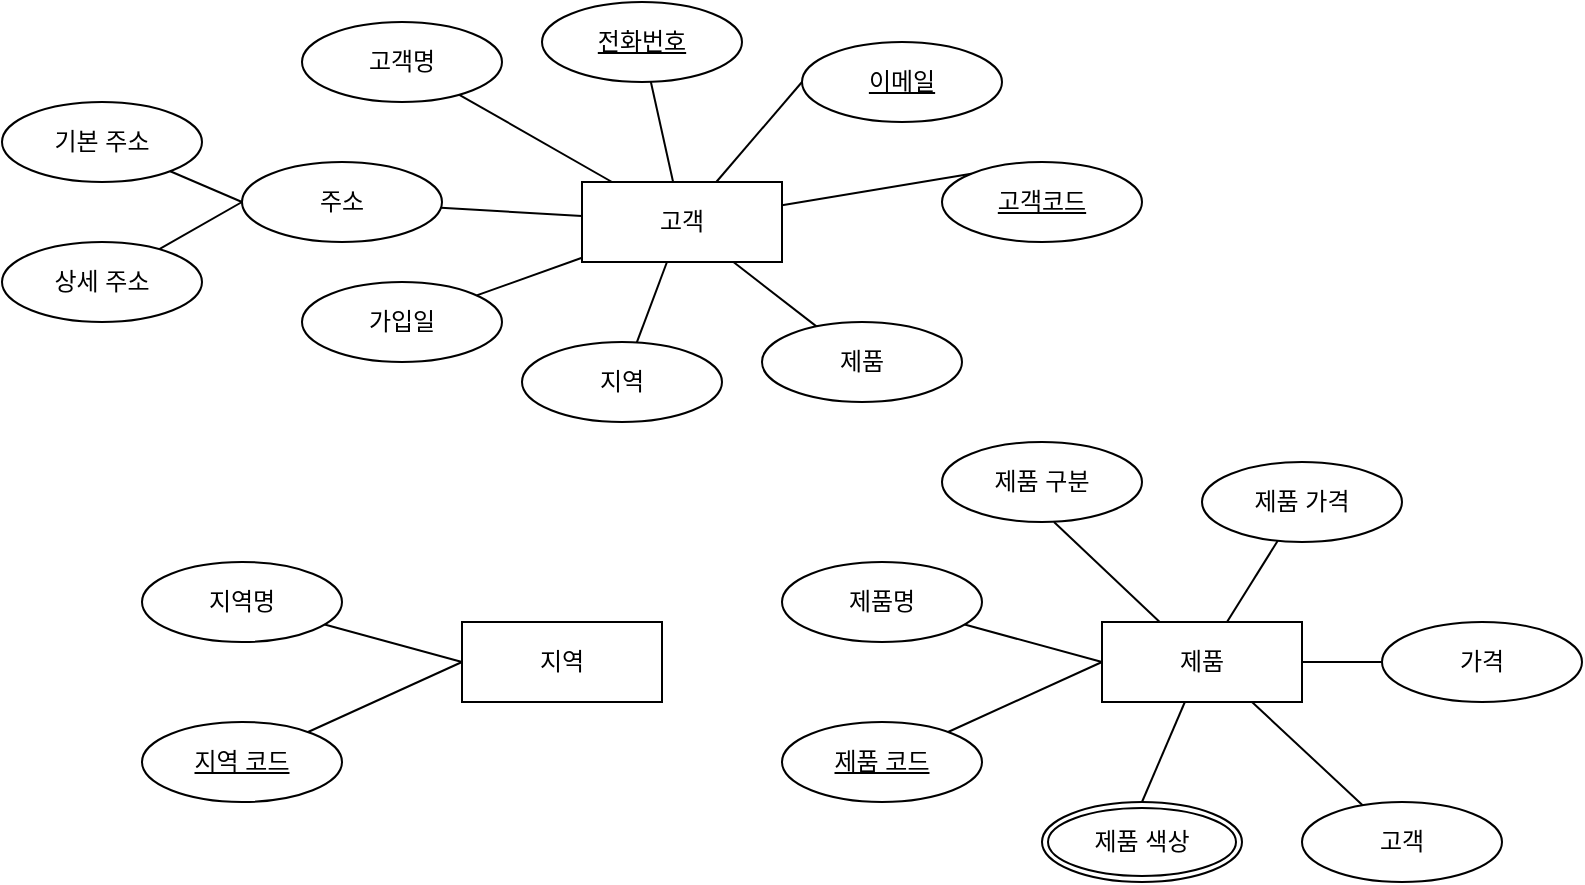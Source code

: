 <mxfile version="24.6.2" type="github">
  <diagram name="페이지-1" id="41LcyuUaqYgVKzQWhIz7">
    <mxGraphModel dx="934" dy="579" grid="1" gridSize="10" guides="1" tooltips="1" connect="1" arrows="1" fold="1" page="1" pageScale="1" pageWidth="850" pageHeight="1100" math="0" shadow="0">
      <root>
        <mxCell id="0" />
        <mxCell id="1" parent="0" />
        <mxCell id="3A1P5kP8lYShlwXzkoUy-1" value="고객" style="whiteSpace=wrap;html=1;align=center;" vertex="1" parent="1">
          <mxGeometry x="360" y="240" width="100" height="40" as="geometry" />
        </mxCell>
        <mxCell id="3A1P5kP8lYShlwXzkoUy-2" value="고객명" style="ellipse;whiteSpace=wrap;html=1;align=center;" vertex="1" parent="1">
          <mxGeometry x="220" y="160" width="100" height="40" as="geometry" />
        </mxCell>
        <mxCell id="3A1P5kP8lYShlwXzkoUy-3" value="" style="endArrow=none;html=1;rounded=0;" edge="1" parent="1" source="3A1P5kP8lYShlwXzkoUy-2" target="3A1P5kP8lYShlwXzkoUy-1">
          <mxGeometry relative="1" as="geometry">
            <mxPoint x="330" y="260" as="sourcePoint" />
            <mxPoint x="490" y="260" as="targetPoint" />
          </mxGeometry>
        </mxCell>
        <mxCell id="3A1P5kP8lYShlwXzkoUy-5" value="전화번호" style="ellipse;whiteSpace=wrap;html=1;align=center;fontStyle=4;" vertex="1" parent="1">
          <mxGeometry x="340" y="150" width="100" height="40" as="geometry" />
        </mxCell>
        <mxCell id="3A1P5kP8lYShlwXzkoUy-6" value="" style="endArrow=none;html=1;rounded=0;" edge="1" parent="1" source="3A1P5kP8lYShlwXzkoUy-5" target="3A1P5kP8lYShlwXzkoUy-1">
          <mxGeometry relative="1" as="geometry">
            <mxPoint x="383" y="219" as="sourcePoint" />
            <mxPoint x="406" y="250" as="targetPoint" />
          </mxGeometry>
        </mxCell>
        <mxCell id="3A1P5kP8lYShlwXzkoUy-7" value="이메일" style="ellipse;whiteSpace=wrap;html=1;align=center;fontStyle=4;" vertex="1" parent="1">
          <mxGeometry x="470" y="170" width="100" height="40" as="geometry" />
        </mxCell>
        <mxCell id="3A1P5kP8lYShlwXzkoUy-8" value="고객코드" style="ellipse;whiteSpace=wrap;html=1;align=center;fontStyle=4;" vertex="1" parent="1">
          <mxGeometry x="540" y="230" width="100" height="40" as="geometry" />
        </mxCell>
        <mxCell id="3A1P5kP8lYShlwXzkoUy-9" value="" style="endArrow=none;html=1;rounded=0;exitX=0;exitY=0.5;exitDx=0;exitDy=0;" edge="1" parent="1" source="3A1P5kP8lYShlwXzkoUy-7" target="3A1P5kP8lYShlwXzkoUy-1">
          <mxGeometry relative="1" as="geometry">
            <mxPoint x="383" y="219" as="sourcePoint" />
            <mxPoint x="406" y="250" as="targetPoint" />
          </mxGeometry>
        </mxCell>
        <mxCell id="3A1P5kP8lYShlwXzkoUy-10" value="" style="endArrow=none;html=1;rounded=0;exitX=0;exitY=0;exitDx=0;exitDy=0;" edge="1" parent="1" source="3A1P5kP8lYShlwXzkoUy-8" target="3A1P5kP8lYShlwXzkoUy-1">
          <mxGeometry relative="1" as="geometry">
            <mxPoint x="510" y="260" as="sourcePoint" />
            <mxPoint x="470" y="264" as="targetPoint" />
          </mxGeometry>
        </mxCell>
        <mxCell id="3A1P5kP8lYShlwXzkoUy-11" value="주소" style="ellipse;whiteSpace=wrap;html=1;align=center;" vertex="1" parent="1">
          <mxGeometry x="190" y="230" width="100" height="40" as="geometry" />
        </mxCell>
        <mxCell id="3A1P5kP8lYShlwXzkoUy-12" value="" style="endArrow=none;html=1;rounded=0;" edge="1" parent="1" source="3A1P5kP8lYShlwXzkoUy-11" target="3A1P5kP8lYShlwXzkoUy-1">
          <mxGeometry relative="1" as="geometry">
            <mxPoint x="383" y="219" as="sourcePoint" />
            <mxPoint x="406" y="250" as="targetPoint" />
          </mxGeometry>
        </mxCell>
        <mxCell id="3A1P5kP8lYShlwXzkoUy-13" value="기본 주소" style="ellipse;whiteSpace=wrap;html=1;align=center;" vertex="1" parent="1">
          <mxGeometry x="70" y="200" width="100" height="40" as="geometry" />
        </mxCell>
        <mxCell id="3A1P5kP8lYShlwXzkoUy-14" value="상세 주소" style="ellipse;whiteSpace=wrap;html=1;align=center;" vertex="1" parent="1">
          <mxGeometry x="70" y="270" width="100" height="40" as="geometry" />
        </mxCell>
        <mxCell id="3A1P5kP8lYShlwXzkoUy-15" value="" style="endArrow=none;html=1;rounded=0;" edge="1" parent="1" source="3A1P5kP8lYShlwXzkoUy-13">
          <mxGeometry relative="1" as="geometry">
            <mxPoint x="299" y="263" as="sourcePoint" />
            <mxPoint x="190" y="250" as="targetPoint" />
          </mxGeometry>
        </mxCell>
        <mxCell id="3A1P5kP8lYShlwXzkoUy-16" value="" style="endArrow=none;html=1;rounded=0;entryX=0;entryY=0.5;entryDx=0;entryDy=0;" edge="1" parent="1" source="3A1P5kP8lYShlwXzkoUy-14" target="3A1P5kP8lYShlwXzkoUy-11">
          <mxGeometry relative="1" as="geometry">
            <mxPoint x="173" y="241" as="sourcePoint" />
            <mxPoint x="208" y="249" as="targetPoint" />
          </mxGeometry>
        </mxCell>
        <mxCell id="3A1P5kP8lYShlwXzkoUy-17" value="가입일" style="ellipse;whiteSpace=wrap;html=1;align=center;" vertex="1" parent="1">
          <mxGeometry x="220" y="290" width="100" height="40" as="geometry" />
        </mxCell>
        <mxCell id="3A1P5kP8lYShlwXzkoUy-18" value="" style="endArrow=none;html=1;rounded=0;" edge="1" parent="1" source="3A1P5kP8lYShlwXzkoUy-17" target="3A1P5kP8lYShlwXzkoUy-1">
          <mxGeometry relative="1" as="geometry">
            <mxPoint x="299" y="263" as="sourcePoint" />
            <mxPoint x="370" y="267" as="targetPoint" />
          </mxGeometry>
        </mxCell>
        <mxCell id="3A1P5kP8lYShlwXzkoUy-19" value="지역" style="ellipse;whiteSpace=wrap;html=1;align=center;" vertex="1" parent="1">
          <mxGeometry x="330" y="320" width="100" height="40" as="geometry" />
        </mxCell>
        <mxCell id="3A1P5kP8lYShlwXzkoUy-20" value="" style="endArrow=none;html=1;rounded=0;" edge="1" parent="1" source="3A1P5kP8lYShlwXzkoUy-19" target="3A1P5kP8lYShlwXzkoUy-1">
          <mxGeometry relative="1" as="geometry">
            <mxPoint x="317" y="307" as="sourcePoint" />
            <mxPoint x="370" y="288" as="targetPoint" />
          </mxGeometry>
        </mxCell>
        <mxCell id="3A1P5kP8lYShlwXzkoUy-21" value="지역" style="whiteSpace=wrap;html=1;align=center;" vertex="1" parent="1">
          <mxGeometry x="300" y="460" width="100" height="40" as="geometry" />
        </mxCell>
        <mxCell id="3A1P5kP8lYShlwXzkoUy-22" value="지역명" style="ellipse;whiteSpace=wrap;html=1;align=center;" vertex="1" parent="1">
          <mxGeometry x="140" y="430" width="100" height="40" as="geometry" />
        </mxCell>
        <mxCell id="3A1P5kP8lYShlwXzkoUy-23" value="" style="endArrow=none;html=1;rounded=0;" edge="1" parent="1" source="3A1P5kP8lYShlwXzkoUy-22">
          <mxGeometry relative="1" as="geometry">
            <mxPoint x="397" y="330" as="sourcePoint" />
            <mxPoint x="300" y="480" as="targetPoint" />
          </mxGeometry>
        </mxCell>
        <mxCell id="3A1P5kP8lYShlwXzkoUy-24" value="지역 코드" style="ellipse;whiteSpace=wrap;html=1;align=center;fontStyle=4;" vertex="1" parent="1">
          <mxGeometry x="140" y="510" width="100" height="40" as="geometry" />
        </mxCell>
        <mxCell id="3A1P5kP8lYShlwXzkoUy-25" value="" style="endArrow=none;html=1;rounded=0;entryX=0;entryY=0.5;entryDx=0;entryDy=0;" edge="1" parent="1" source="3A1P5kP8lYShlwXzkoUy-24" target="3A1P5kP8lYShlwXzkoUy-21">
          <mxGeometry relative="1" as="geometry">
            <mxPoint x="246" y="468" as="sourcePoint" />
            <mxPoint x="310" y="481" as="targetPoint" />
          </mxGeometry>
        </mxCell>
        <mxCell id="3A1P5kP8lYShlwXzkoUy-27" value="제품" style="whiteSpace=wrap;html=1;align=center;" vertex="1" parent="1">
          <mxGeometry x="620" y="460" width="100" height="40" as="geometry" />
        </mxCell>
        <mxCell id="3A1P5kP8lYShlwXzkoUy-28" value="제품명" style="ellipse;whiteSpace=wrap;html=1;align=center;" vertex="1" parent="1">
          <mxGeometry x="460" y="430" width="100" height="40" as="geometry" />
        </mxCell>
        <mxCell id="3A1P5kP8lYShlwXzkoUy-29" value="" style="endArrow=none;html=1;rounded=0;" edge="1" parent="1" source="3A1P5kP8lYShlwXzkoUy-28">
          <mxGeometry relative="1" as="geometry">
            <mxPoint x="717" y="330" as="sourcePoint" />
            <mxPoint x="620" y="480" as="targetPoint" />
          </mxGeometry>
        </mxCell>
        <mxCell id="3A1P5kP8lYShlwXzkoUy-30" value="제품 코드" style="ellipse;whiteSpace=wrap;html=1;align=center;fontStyle=4;" vertex="1" parent="1">
          <mxGeometry x="460" y="510" width="100" height="40" as="geometry" />
        </mxCell>
        <mxCell id="3A1P5kP8lYShlwXzkoUy-31" value="" style="endArrow=none;html=1;rounded=0;entryX=0;entryY=0.5;entryDx=0;entryDy=0;" edge="1" parent="1" source="3A1P5kP8lYShlwXzkoUy-30" target="3A1P5kP8lYShlwXzkoUy-27">
          <mxGeometry relative="1" as="geometry">
            <mxPoint x="566" y="468" as="sourcePoint" />
            <mxPoint x="630" y="481" as="targetPoint" />
          </mxGeometry>
        </mxCell>
        <mxCell id="3A1P5kP8lYShlwXzkoUy-32" value="제품 구분" style="ellipse;whiteSpace=wrap;html=1;align=center;" vertex="1" parent="1">
          <mxGeometry x="540" y="370" width="100" height="40" as="geometry" />
        </mxCell>
        <mxCell id="3A1P5kP8lYShlwXzkoUy-33" value="" style="endArrow=none;html=1;rounded=0;" edge="1" parent="1" target="3A1P5kP8lYShlwXzkoUy-27">
          <mxGeometry relative="1" as="geometry">
            <mxPoint x="596" y="410" as="sourcePoint" />
            <mxPoint x="630" y="490" as="targetPoint" />
          </mxGeometry>
        </mxCell>
        <mxCell id="3A1P5kP8lYShlwXzkoUy-34" value="제품 가격" style="ellipse;whiteSpace=wrap;html=1;align=center;" vertex="1" parent="1">
          <mxGeometry x="670" y="380" width="100" height="40" as="geometry" />
        </mxCell>
        <mxCell id="3A1P5kP8lYShlwXzkoUy-35" value="" style="endArrow=none;html=1;rounded=0;" edge="1" parent="1" source="3A1P5kP8lYShlwXzkoUy-34" target="3A1P5kP8lYShlwXzkoUy-27">
          <mxGeometry relative="1" as="geometry">
            <mxPoint x="606" y="420" as="sourcePoint" />
            <mxPoint x="659" y="470" as="targetPoint" />
          </mxGeometry>
        </mxCell>
        <mxCell id="3A1P5kP8lYShlwXzkoUy-36" value="제품 색상" style="ellipse;shape=doubleEllipse;margin=3;whiteSpace=wrap;html=1;align=center;" vertex="1" parent="1">
          <mxGeometry x="590" y="550" width="100" height="40" as="geometry" />
        </mxCell>
        <mxCell id="3A1P5kP8lYShlwXzkoUy-37" value="가격" style="ellipse;whiteSpace=wrap;html=1;align=center;" vertex="1" parent="1">
          <mxGeometry x="760" y="460" width="100" height="40" as="geometry" />
        </mxCell>
        <mxCell id="3A1P5kP8lYShlwXzkoUy-38" value="" style="endArrow=none;html=1;rounded=0;exitX=0.5;exitY=0;exitDx=0;exitDy=0;" edge="1" parent="1" source="3A1P5kP8lYShlwXzkoUy-36" target="3A1P5kP8lYShlwXzkoUy-27">
          <mxGeometry relative="1" as="geometry">
            <mxPoint x="553" y="525" as="sourcePoint" />
            <mxPoint x="630" y="490" as="targetPoint" />
          </mxGeometry>
        </mxCell>
        <mxCell id="3A1P5kP8lYShlwXzkoUy-39" value="" style="endArrow=none;html=1;rounded=0;" edge="1" parent="1" source="3A1P5kP8lYShlwXzkoUy-37" target="3A1P5kP8lYShlwXzkoUy-27">
          <mxGeometry relative="1" as="geometry">
            <mxPoint x="800" y="480" as="sourcePoint" />
            <mxPoint x="671" y="510" as="targetPoint" />
          </mxGeometry>
        </mxCell>
        <mxCell id="3A1P5kP8lYShlwXzkoUy-40" value="제품" style="ellipse;whiteSpace=wrap;html=1;align=center;" vertex="1" parent="1">
          <mxGeometry x="450" y="310" width="100" height="40" as="geometry" />
        </mxCell>
        <mxCell id="3A1P5kP8lYShlwXzkoUy-41" value="고객" style="ellipse;whiteSpace=wrap;html=1;align=center;" vertex="1" parent="1">
          <mxGeometry x="720" y="550" width="100" height="40" as="geometry" />
        </mxCell>
        <mxCell id="3A1P5kP8lYShlwXzkoUy-42" value="" style="endArrow=none;html=1;rounded=0;" edge="1" parent="1" source="3A1P5kP8lYShlwXzkoUy-40" target="3A1P5kP8lYShlwXzkoUy-1">
          <mxGeometry relative="1" as="geometry">
            <mxPoint x="397" y="330" as="sourcePoint" />
            <mxPoint x="412" y="290" as="targetPoint" />
          </mxGeometry>
        </mxCell>
        <mxCell id="3A1P5kP8lYShlwXzkoUy-43" value="" style="endArrow=none;html=1;rounded=0;entryX=0.75;entryY=1;entryDx=0;entryDy=0;" edge="1" parent="1" source="3A1P5kP8lYShlwXzkoUy-41" target="3A1P5kP8lYShlwXzkoUy-27">
          <mxGeometry relative="1" as="geometry">
            <mxPoint x="487" y="322" as="sourcePoint" />
            <mxPoint x="446" y="290" as="targetPoint" />
          </mxGeometry>
        </mxCell>
      </root>
    </mxGraphModel>
  </diagram>
</mxfile>
